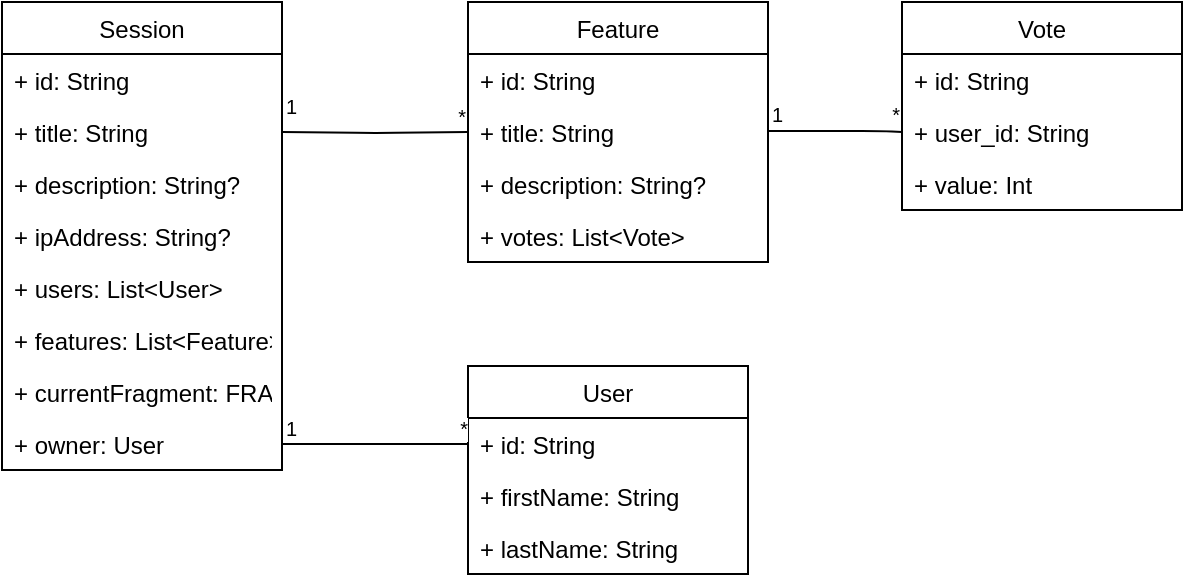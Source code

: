 <mxfile version="12.3.6" type="device" pages="1"><diagram id="04_Y58YELTAk8zT5RhxT" name="Page-1"><mxGraphModel dx="854" dy="391" grid="1" gridSize="10" guides="1" tooltips="1" connect="1" arrows="1" fold="1" page="1" pageScale="1" pageWidth="827" pageHeight="1169" math="0" shadow="0"><root><mxCell id="0"/><mxCell id="1" parent="0"/><mxCell id="Kx2lC0xE7Ss6qXUyQ4_J-1" value="Feature" style="swimlane;fontStyle=0;childLayout=stackLayout;horizontal=1;startSize=26;fillColor=none;horizontalStack=0;resizeParent=1;resizeParentMax=0;resizeLast=0;collapsible=1;marginBottom=0;" vertex="1" parent="1"><mxGeometry x="263" y="110" width="150" height="130" as="geometry"/></mxCell><mxCell id="Kx2lC0xE7Ss6qXUyQ4_J-2" value="+ id: String" style="text;strokeColor=none;fillColor=none;align=left;verticalAlign=top;spacingLeft=4;spacingRight=4;overflow=hidden;rotatable=0;points=[[0,0.5],[1,0.5]];portConstraint=eastwest;" vertex="1" parent="Kx2lC0xE7Ss6qXUyQ4_J-1"><mxGeometry y="26" width="150" height="26" as="geometry"/></mxCell><mxCell id="Kx2lC0xE7Ss6qXUyQ4_J-3" value="+ title: String" style="text;strokeColor=none;fillColor=none;align=left;verticalAlign=top;spacingLeft=4;spacingRight=4;overflow=hidden;rotatable=0;points=[[0,0.5],[1,0.5]];portConstraint=eastwest;" vertex="1" parent="Kx2lC0xE7Ss6qXUyQ4_J-1"><mxGeometry y="52" width="150" height="26" as="geometry"/></mxCell><mxCell id="Kx2lC0xE7Ss6qXUyQ4_J-4" value="+ description: String?" style="text;strokeColor=none;fillColor=none;align=left;verticalAlign=top;spacingLeft=4;spacingRight=4;overflow=hidden;rotatable=0;points=[[0,0.5],[1,0.5]];portConstraint=eastwest;" vertex="1" parent="Kx2lC0xE7Ss6qXUyQ4_J-1"><mxGeometry y="78" width="150" height="26" as="geometry"/></mxCell><mxCell id="Kx2lC0xE7Ss6qXUyQ4_J-31" value="+ votes: List&lt;Vote&gt;" style="text;strokeColor=none;fillColor=none;align=left;verticalAlign=top;spacingLeft=4;spacingRight=4;overflow=hidden;rotatable=0;points=[[0,0.5],[1,0.5]];portConstraint=eastwest;" vertex="1" parent="Kx2lC0xE7Ss6qXUyQ4_J-1"><mxGeometry y="104" width="150" height="26" as="geometry"/></mxCell><mxCell id="Kx2lC0xE7Ss6qXUyQ4_J-5" value="Session" style="swimlane;fontStyle=0;childLayout=stackLayout;horizontal=1;startSize=26;fillColor=none;horizontalStack=0;resizeParent=1;resizeParentMax=0;resizeLast=0;collapsible=1;marginBottom=0;" vertex="1" parent="1"><mxGeometry x="30" y="110" width="140" height="234" as="geometry"/></mxCell><mxCell id="Kx2lC0xE7Ss6qXUyQ4_J-6" value="+ id: String" style="text;strokeColor=none;fillColor=none;align=left;verticalAlign=top;spacingLeft=4;spacingRight=4;overflow=hidden;rotatable=0;points=[[0,0.5],[1,0.5]];portConstraint=eastwest;" vertex="1" parent="Kx2lC0xE7Ss6qXUyQ4_J-5"><mxGeometry y="26" width="140" height="26" as="geometry"/></mxCell><mxCell id="Kx2lC0xE7Ss6qXUyQ4_J-7" value="+ title: String" style="text;strokeColor=none;fillColor=none;align=left;verticalAlign=top;spacingLeft=4;spacingRight=4;overflow=hidden;rotatable=0;points=[[0,0.5],[1,0.5]];portConstraint=eastwest;" vertex="1" parent="Kx2lC0xE7Ss6qXUyQ4_J-5"><mxGeometry y="52" width="140" height="26" as="geometry"/></mxCell><mxCell id="Kx2lC0xE7Ss6qXUyQ4_J-8" value="+ description: String?" style="text;strokeColor=none;fillColor=none;align=left;verticalAlign=top;spacingLeft=4;spacingRight=4;overflow=hidden;rotatable=0;points=[[0,0.5],[1,0.5]];portConstraint=eastwest;" vertex="1" parent="Kx2lC0xE7Ss6qXUyQ4_J-5"><mxGeometry y="78" width="140" height="26" as="geometry"/></mxCell><mxCell id="Kx2lC0xE7Ss6qXUyQ4_J-32" value="+ ipAddress: String?" style="text;strokeColor=none;fillColor=none;align=left;verticalAlign=top;spacingLeft=4;spacingRight=4;overflow=hidden;rotatable=0;points=[[0,0.5],[1,0.5]];portConstraint=eastwest;" vertex="1" parent="Kx2lC0xE7Ss6qXUyQ4_J-5"><mxGeometry y="104" width="140" height="26" as="geometry"/></mxCell><mxCell id="Kx2lC0xE7Ss6qXUyQ4_J-34" value="+ users: List&lt;User&gt;" style="text;strokeColor=none;fillColor=none;align=left;verticalAlign=top;spacingLeft=4;spacingRight=4;overflow=hidden;rotatable=0;points=[[0,0.5],[1,0.5]];portConstraint=eastwest;" vertex="1" parent="Kx2lC0xE7Ss6qXUyQ4_J-5"><mxGeometry y="130" width="140" height="26" as="geometry"/></mxCell><mxCell id="Kx2lC0xE7Ss6qXUyQ4_J-35" value="+ features: List&lt;Feature&gt;" style="text;strokeColor=none;fillColor=none;align=left;verticalAlign=top;spacingLeft=4;spacingRight=4;overflow=hidden;rotatable=0;points=[[0,0.5],[1,0.5]];portConstraint=eastwest;" vertex="1" parent="Kx2lC0xE7Ss6qXUyQ4_J-5"><mxGeometry y="156" width="140" height="26" as="geometry"/></mxCell><mxCell id="Kx2lC0xE7Ss6qXUyQ4_J-36" value="+ currentFragment: FRAGMENT" style="text;strokeColor=none;fillColor=none;align=left;verticalAlign=top;spacingLeft=4;spacingRight=4;overflow=hidden;rotatable=0;points=[[0,0.5],[1,0.5]];portConstraint=eastwest;" vertex="1" parent="Kx2lC0xE7Ss6qXUyQ4_J-5"><mxGeometry y="182" width="140" height="26" as="geometry"/></mxCell><mxCell id="Kx2lC0xE7Ss6qXUyQ4_J-37" value="+ owner: User" style="text;strokeColor=none;fillColor=none;align=left;verticalAlign=top;spacingLeft=4;spacingRight=4;overflow=hidden;rotatable=0;points=[[0,0.5],[1,0.5]];portConstraint=eastwest;" vertex="1" parent="Kx2lC0xE7Ss6qXUyQ4_J-5"><mxGeometry y="208" width="140" height="26" as="geometry"/></mxCell><mxCell id="Kx2lC0xE7Ss6qXUyQ4_J-9" value="Vote" style="swimlane;fontStyle=0;childLayout=stackLayout;horizontal=1;startSize=26;fillColor=none;horizontalStack=0;resizeParent=1;resizeParentMax=0;resizeLast=0;collapsible=1;marginBottom=0;" vertex="1" parent="1"><mxGeometry x="480" y="110" width="140" height="104" as="geometry"/></mxCell><mxCell id="Kx2lC0xE7Ss6qXUyQ4_J-10" value="+ id: String" style="text;strokeColor=none;fillColor=none;align=left;verticalAlign=top;spacingLeft=4;spacingRight=4;overflow=hidden;rotatable=0;points=[[0,0.5],[1,0.5]];portConstraint=eastwest;" vertex="1" parent="Kx2lC0xE7Ss6qXUyQ4_J-9"><mxGeometry y="26" width="140" height="26" as="geometry"/></mxCell><mxCell id="Kx2lC0xE7Ss6qXUyQ4_J-12" value="+ user_id: String" style="text;strokeColor=none;fillColor=none;align=left;verticalAlign=top;spacingLeft=4;spacingRight=4;overflow=hidden;rotatable=0;points=[[0,0.5],[1,0.5]];portConstraint=eastwest;" vertex="1" parent="Kx2lC0xE7Ss6qXUyQ4_J-9"><mxGeometry y="52" width="140" height="26" as="geometry"/></mxCell><mxCell id="Kx2lC0xE7Ss6qXUyQ4_J-49" value="+ value: Int" style="text;strokeColor=none;fillColor=none;align=left;verticalAlign=top;spacingLeft=4;spacingRight=4;overflow=hidden;rotatable=0;points=[[0,0.5],[1,0.5]];portConstraint=eastwest;" vertex="1" parent="Kx2lC0xE7Ss6qXUyQ4_J-9"><mxGeometry y="78" width="140" height="26" as="geometry"/></mxCell><mxCell id="Kx2lC0xE7Ss6qXUyQ4_J-13" value="User" style="swimlane;fontStyle=0;childLayout=stackLayout;horizontal=1;startSize=26;fillColor=none;horizontalStack=0;resizeParent=1;resizeParentMax=0;resizeLast=0;collapsible=1;marginBottom=0;" vertex="1" parent="1"><mxGeometry x="263" y="292" width="140" height="104" as="geometry"/></mxCell><mxCell id="Kx2lC0xE7Ss6qXUyQ4_J-14" value="+ id: String" style="text;strokeColor=none;fillColor=none;align=left;verticalAlign=top;spacingLeft=4;spacingRight=4;overflow=hidden;rotatable=0;points=[[0,0.5],[1,0.5]];portConstraint=eastwest;" vertex="1" parent="Kx2lC0xE7Ss6qXUyQ4_J-13"><mxGeometry y="26" width="140" height="26" as="geometry"/></mxCell><mxCell id="Kx2lC0xE7Ss6qXUyQ4_J-15" value="+ firstName: String" style="text;strokeColor=none;fillColor=none;align=left;verticalAlign=top;spacingLeft=4;spacingRight=4;overflow=hidden;rotatable=0;points=[[0,0.5],[1,0.5]];portConstraint=eastwest;" vertex="1" parent="Kx2lC0xE7Ss6qXUyQ4_J-13"><mxGeometry y="52" width="140" height="26" as="geometry"/></mxCell><mxCell id="Kx2lC0xE7Ss6qXUyQ4_J-16" value="+ lastName: String" style="text;strokeColor=none;fillColor=none;align=left;verticalAlign=top;spacingLeft=4;spacingRight=4;overflow=hidden;rotatable=0;points=[[0,0.5],[1,0.5]];portConstraint=eastwest;" vertex="1" parent="Kx2lC0xE7Ss6qXUyQ4_J-13"><mxGeometry y="78" width="140" height="26" as="geometry"/></mxCell><mxCell id="Kx2lC0xE7Ss6qXUyQ4_J-27" value="" style="endArrow=none;html=1;edgeStyle=orthogonalEdgeStyle;" edge="1" parent="1"><mxGeometry relative="1" as="geometry"><mxPoint x="413" y="174.5" as="sourcePoint"/><mxPoint x="480" y="175" as="targetPoint"/><Array as="points"><mxPoint x="470" y="175"/><mxPoint x="470" y="175"/></Array></mxGeometry></mxCell><mxCell id="Kx2lC0xE7Ss6qXUyQ4_J-28" value="1" style="resizable=0;html=1;align=left;verticalAlign=bottom;labelBackgroundColor=#ffffff;fontSize=10;" connectable="0" vertex="1" parent="Kx2lC0xE7Ss6qXUyQ4_J-27"><mxGeometry x="-1" relative="1" as="geometry"/></mxCell><mxCell id="Kx2lC0xE7Ss6qXUyQ4_J-29" value="*" style="resizable=0;html=1;align=right;verticalAlign=bottom;labelBackgroundColor=#ffffff;fontSize=10;" connectable="0" vertex="1" parent="Kx2lC0xE7Ss6qXUyQ4_J-27"><mxGeometry x="1" relative="1" as="geometry"/></mxCell><mxCell id="Kx2lC0xE7Ss6qXUyQ4_J-20" value="" style="endArrow=none;html=1;edgeStyle=orthogonalEdgeStyle;entryX=0;entryY=0.5;entryDx=0;entryDy=0;" edge="1" parent="1" target="Kx2lC0xE7Ss6qXUyQ4_J-3"><mxGeometry relative="1" as="geometry"><mxPoint x="170" y="175" as="sourcePoint"/><mxPoint x="300" y="175" as="targetPoint"/><Array as="points"/></mxGeometry></mxCell><mxCell id="Kx2lC0xE7Ss6qXUyQ4_J-21" value="1" style="resizable=0;html=1;align=left;verticalAlign=bottom;labelBackgroundColor=#ffffff;fontSize=10;" connectable="0" vertex="1" parent="Kx2lC0xE7Ss6qXUyQ4_J-20"><mxGeometry x="-1" relative="1" as="geometry"><mxPoint y="-5" as="offset"/></mxGeometry></mxCell><mxCell id="Kx2lC0xE7Ss6qXUyQ4_J-22" value="*" style="resizable=0;html=1;align=right;verticalAlign=bottom;labelBackgroundColor=#ffffff;fontSize=10;" connectable="0" vertex="1" parent="Kx2lC0xE7Ss6qXUyQ4_J-20"><mxGeometry x="1" relative="1" as="geometry"/></mxCell><mxCell id="Kx2lC0xE7Ss6qXUyQ4_J-45" value="" style="endArrow=none;html=1;edgeStyle=orthogonalEdgeStyle;exitX=1;exitY=0.5;exitDx=0;exitDy=0;entryX=0;entryY=0.5;entryDx=0;entryDy=0;" edge="1" parent="1" source="Kx2lC0xE7Ss6qXUyQ4_J-37" target="Kx2lC0xE7Ss6qXUyQ4_J-14"><mxGeometry relative="1" as="geometry"><mxPoint x="110" y="330" as="sourcePoint"/><mxPoint x="270" y="330" as="targetPoint"/></mxGeometry></mxCell><mxCell id="Kx2lC0xE7Ss6qXUyQ4_J-46" value="1" style="resizable=0;html=1;align=left;verticalAlign=bottom;labelBackgroundColor=#ffffff;fontSize=10;" connectable="0" vertex="1" parent="Kx2lC0xE7Ss6qXUyQ4_J-45"><mxGeometry x="-1" relative="1" as="geometry"/></mxCell><mxCell id="Kx2lC0xE7Ss6qXUyQ4_J-47" value="*" style="resizable=0;html=1;align=right;verticalAlign=bottom;labelBackgroundColor=#ffffff;fontSize=10;" connectable="0" vertex="1" parent="Kx2lC0xE7Ss6qXUyQ4_J-45"><mxGeometry x="1" relative="1" as="geometry"/></mxCell></root></mxGraphModel></diagram></mxfile>